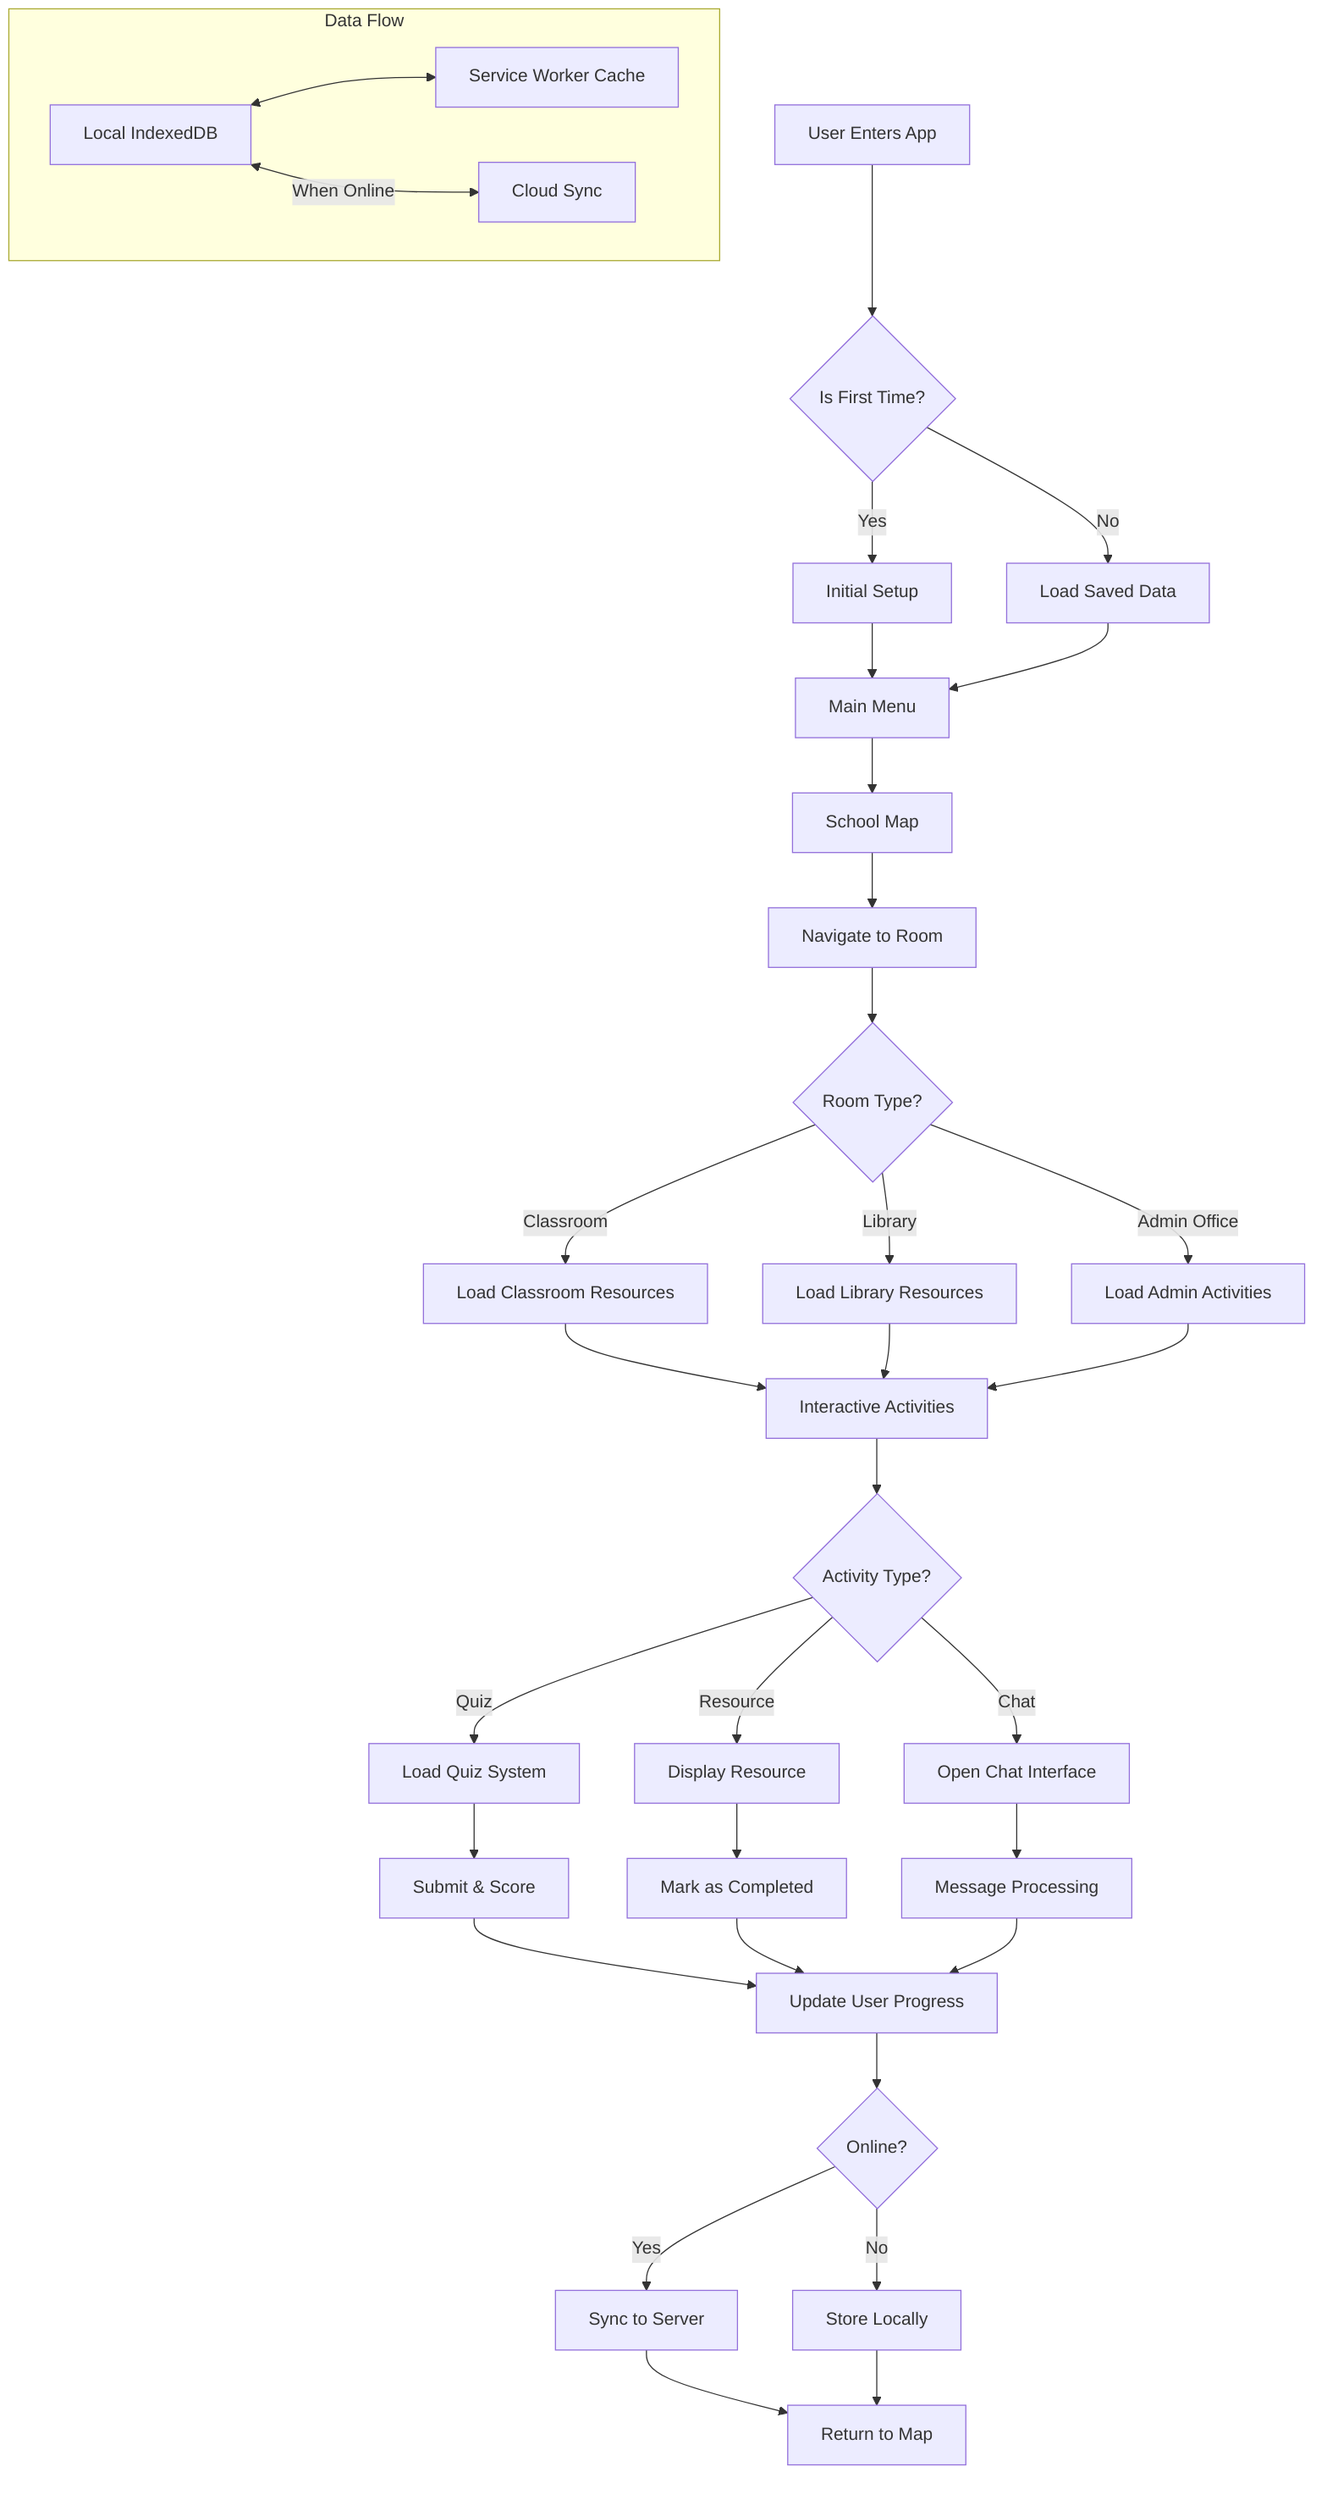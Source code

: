 graph TD
    A[User Enters App] --> B{Is First Time?}
    B -->|Yes| C[Initial Setup]
    B -->|No| D[Load Saved Data]
    C --> E[Main Menu]
    D --> E
    
    E --> F[School Map]
    F --> G[Navigate to Room]
    
    G --> H{Room Type?}
    H -->|Classroom| I[Load Classroom Resources]
    H -->|Library| J[Load Library Resources]
    H -->|Admin Office| K[Load Admin Activities]
    
    I --> L[Interactive Activities]
    J --> L
    K --> L
    
    L --> M{Activity Type?}
    M -->|Quiz| N[Load Quiz System]
    M -->|Resource| O[Display Resource]
    M -->|Chat| P[Open Chat Interface]
    
    N --> Q[Submit & Score]
    O --> R[Mark as Completed]
    P --> S[Message Processing]
    
    Q --> T[Update User Progress]
    R --> T
    S --> T
    
    T --> U{Online?}
    U -->|Yes| V[Sync to Server]
    U -->|No| W[Store Locally]
    V --> X[Return to Map]
    W --> X
    
    subgraph "Data Flow"
    Y[Local IndexedDB] <--> Z[Service Worker Cache]
    Y <-->|When Online| AA[Cloud Sync]
    end